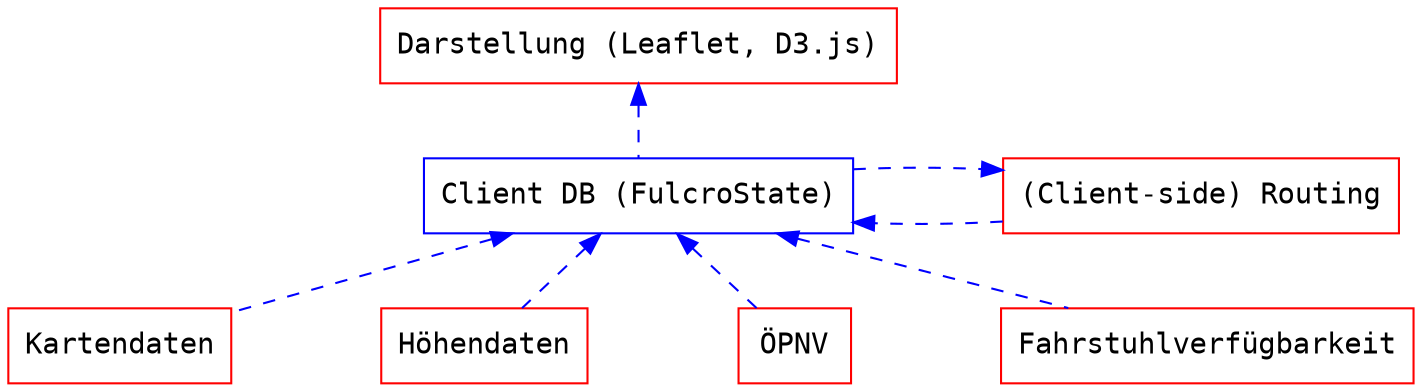 digraph deps {
  nodesep=1.0 // Increases the separation between nodes

  node [color=Red,fontname=Courier,shape=box] // All nodes will this shape and colour
  edge [color=Blue, style=dashed] // All the lines look like this
  
  Darstellung [label="Darstellung (Leaflet, D3.js)"]
  Darstellung -> FulcroState [dir=back]
  FulcroState [color=Blue;label="Client DB (FulcroState)";]
  FulcroState -> {Kartendaten Höhendaten ÖPNV Fahrstuhlverfügbarkeit} [dir=back]
  Routing [label="(Client-side) Routing"
           #image="https://upload.wikimedia.org/wikipedia/commons/thumb/9/99/Unofficial_JavaScript_logo_2.svg/150px-Unofficial_JavaScript_logo_2.svg.png"
          ]
  
  Routing -> FulcroState
  FulcroState -> Routing
  
  {rank=same;FulcroState Routing}
}

